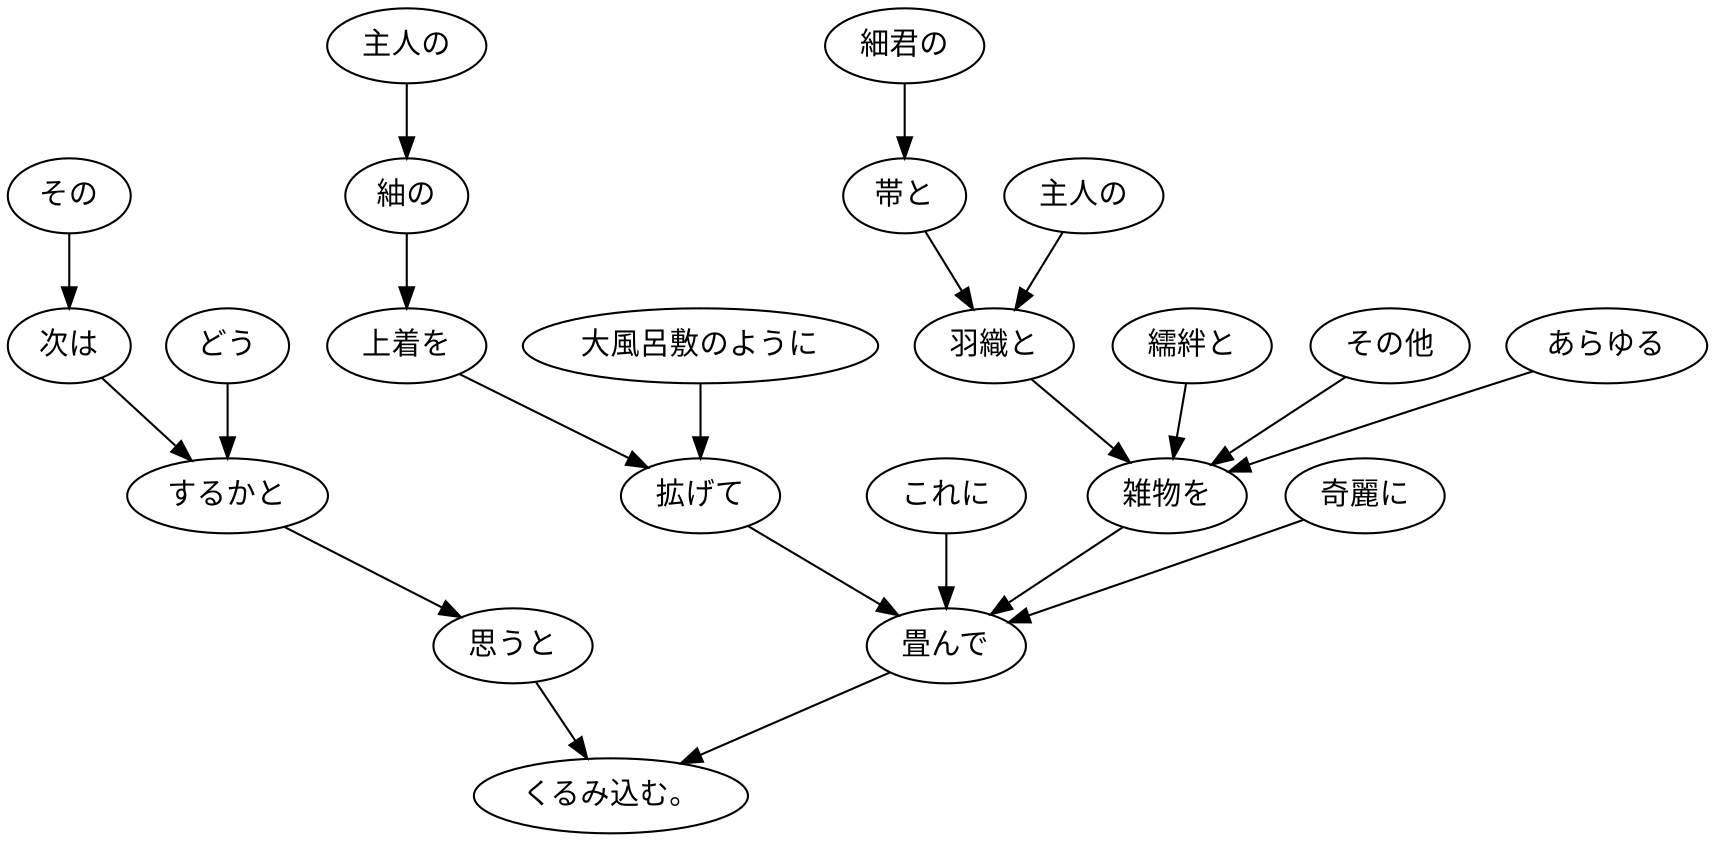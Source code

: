 digraph graph2851 {
	node0 [label="その"];
	node1 [label="次は"];
	node2 [label="どう"];
	node3 [label="するかと"];
	node4 [label="思うと"];
	node5 [label="主人の"];
	node6 [label="紬の"];
	node7 [label="上着を"];
	node8 [label="大風呂敷のように"];
	node9 [label="拡げて"];
	node10 [label="これに"];
	node11 [label="細君の"];
	node12 [label="帯と"];
	node13 [label="主人の"];
	node14 [label="羽織と"];
	node15 [label="繻絆と"];
	node16 [label="その他"];
	node17 [label="あらゆる"];
	node18 [label="雑物を"];
	node19 [label="奇麗に"];
	node20 [label="畳んで"];
	node21 [label="くるみ込む。"];
	node0 -> node1;
	node1 -> node3;
	node2 -> node3;
	node3 -> node4;
	node4 -> node21;
	node5 -> node6;
	node6 -> node7;
	node7 -> node9;
	node8 -> node9;
	node9 -> node20;
	node10 -> node20;
	node11 -> node12;
	node12 -> node14;
	node13 -> node14;
	node14 -> node18;
	node15 -> node18;
	node16 -> node18;
	node17 -> node18;
	node18 -> node20;
	node19 -> node20;
	node20 -> node21;
}
